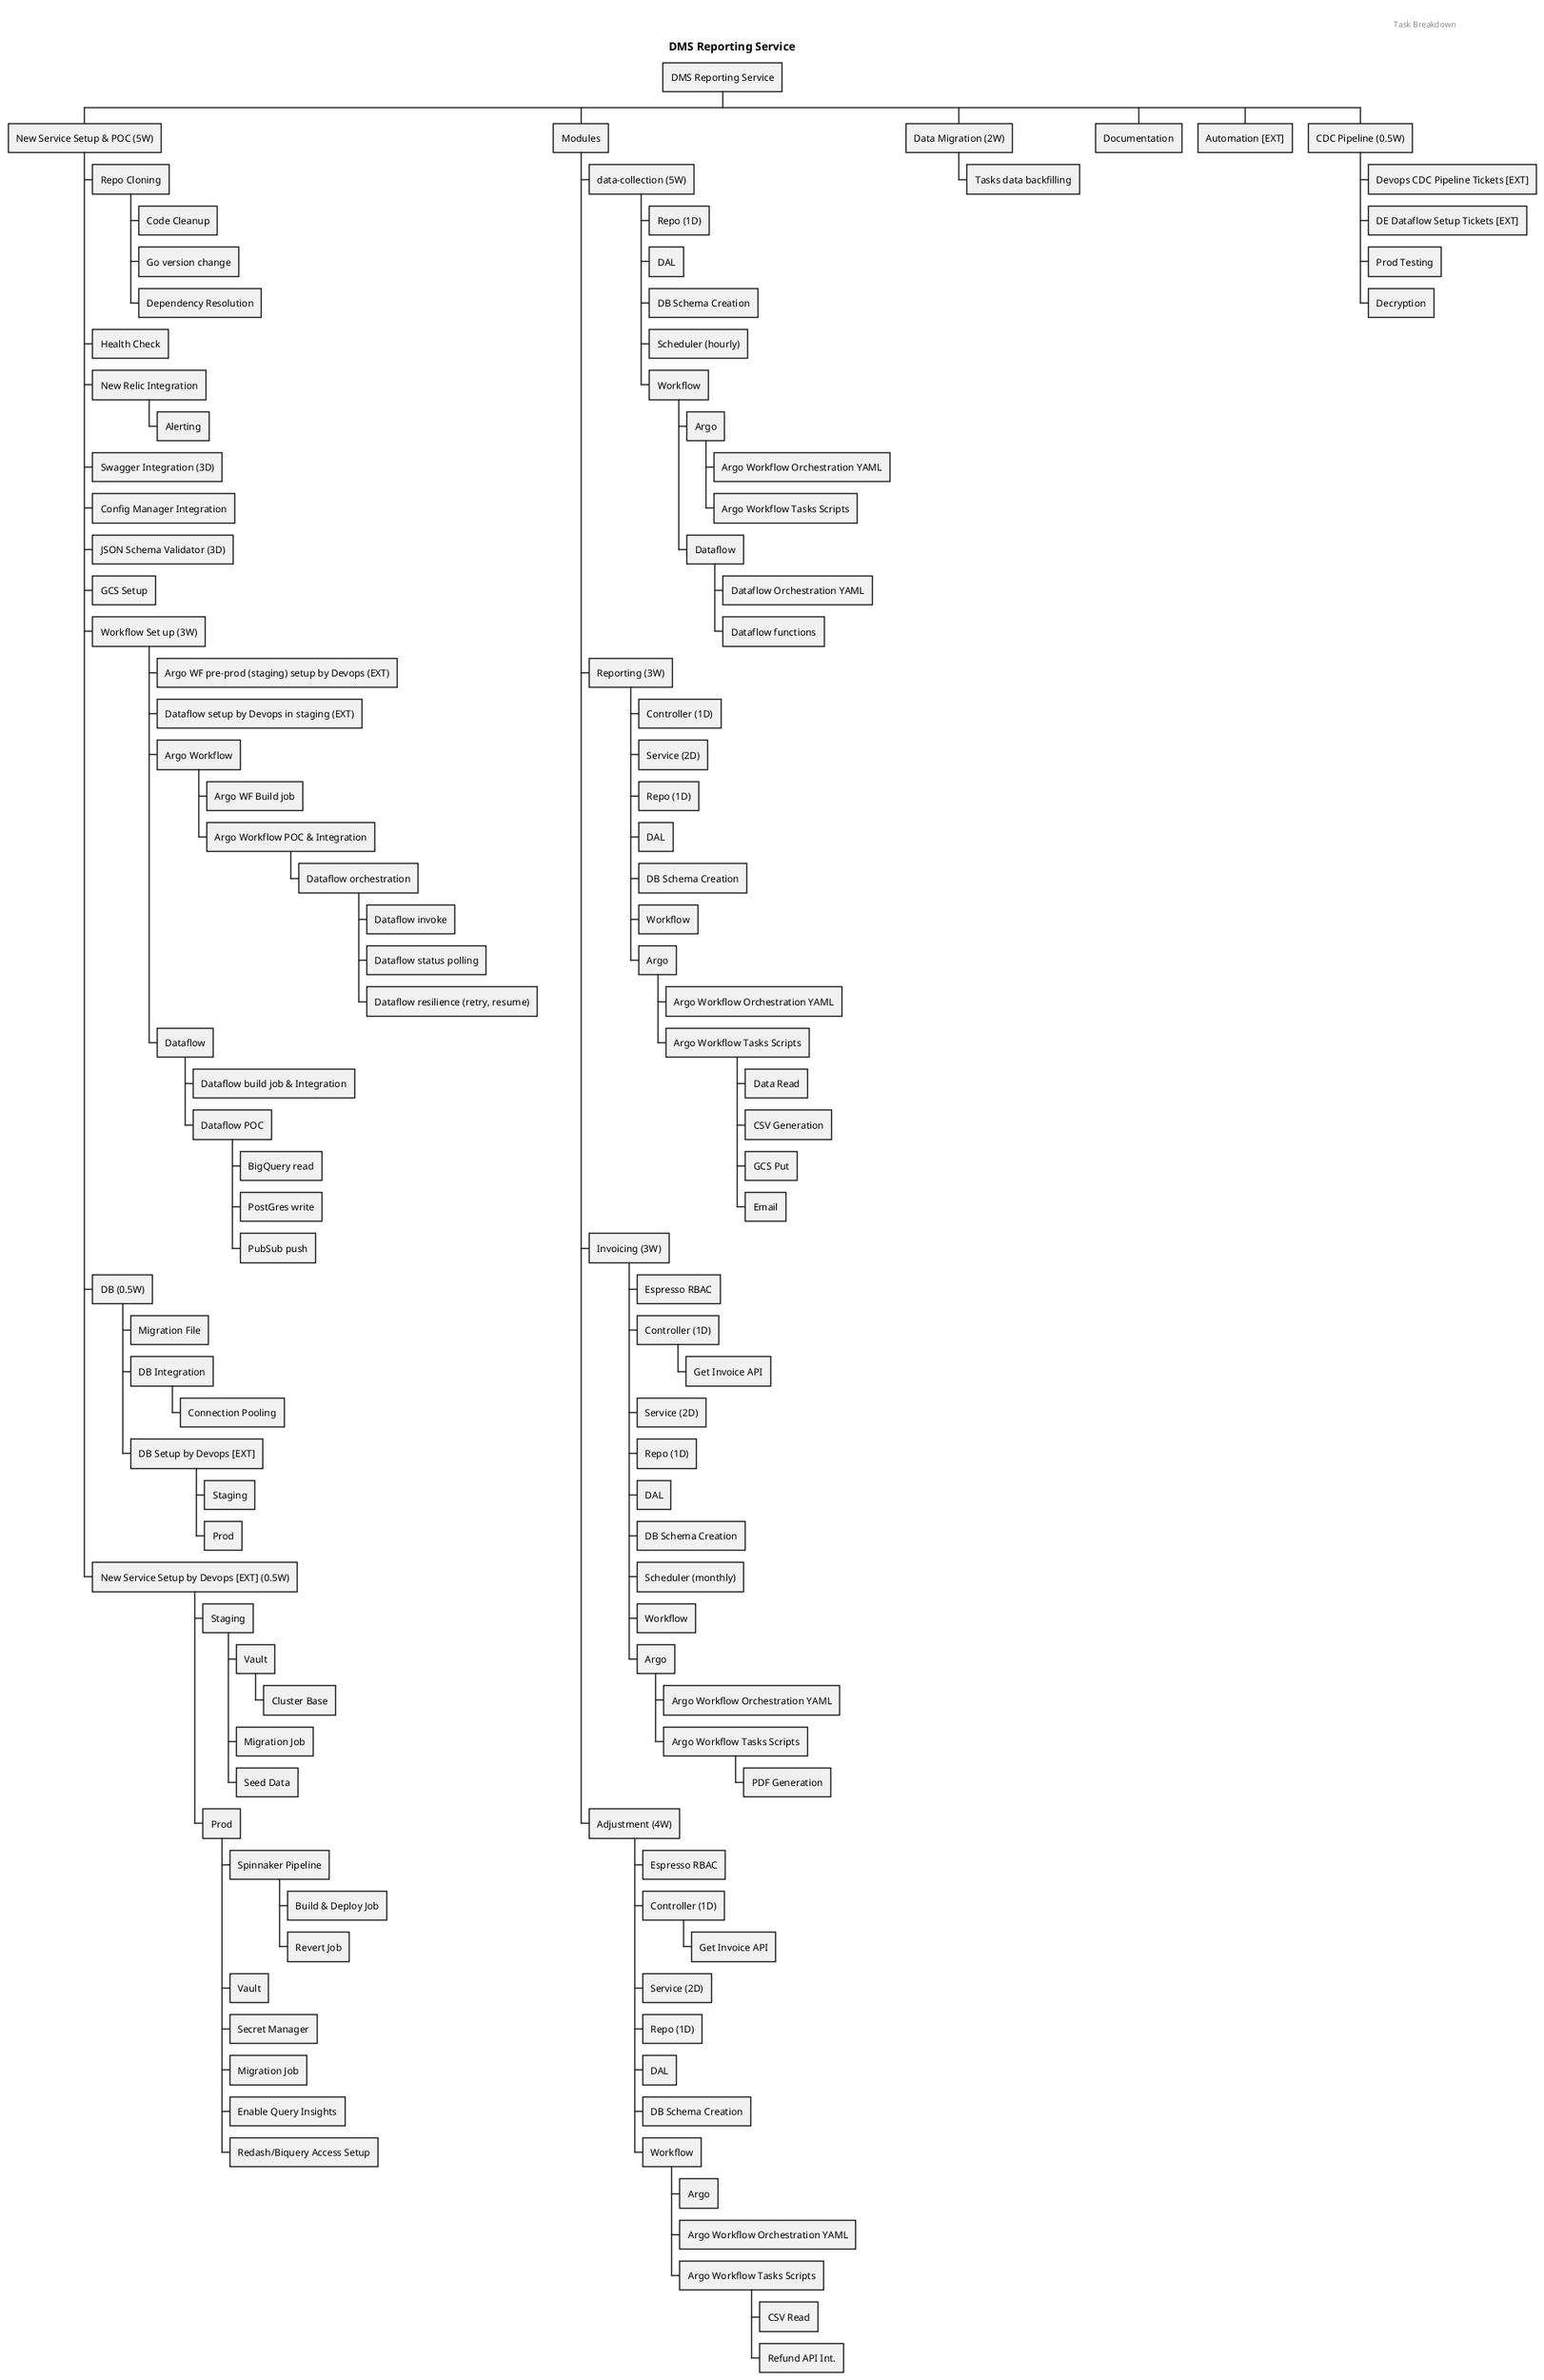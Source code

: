 @startwbs
'https://plantuml.com/mindmap-diagram

title DMS Reporting Service

* DMS Reporting Service
** New Service Setup & POC (5W)
*** Repo Cloning
**** Code Cleanup
**** Go version change
**** Dependency Resolution
*** Health Check
*** New Relic Integration
**** Alerting
*** Swagger Integration (3D)
*** Config Manager Integration
*** JSON Schema Validator (3D)
*** GCS Setup
*** Workflow Set up (3W)
**** Argo WF pre-prod (staging) setup by Devops (EXT)
**** Dataflow setup by Devops in staging (EXT)
**** Argo Workflow
***** Argo WF Build job
***** Argo Workflow POC & Integration
****** Dataflow orchestration
******* Dataflow invoke
******* Dataflow status polling
******* Dataflow resilience (retry, resume)
**** Dataflow
***** Dataflow build job & Integration
***** Dataflow POC
****** BigQuery read
****** PostGres write
****** PubSub push

*** DB (0.5W)
**** Migration File
**** DB Integration
***** Connection Pooling
**** DB Setup by Devops [EXT]
***** Staging
***** Prod

*** New Service Setup by Devops [EXT] (0.5W)
**** Staging
***** Vault
****** Cluster Base
***** Migration Job
***** Seed Data
**** Prod
***** Spinnaker Pipeline
****** Build & Deploy Job
****** Revert Job
***** Vault
***** Secret Manager
***** Migration Job
***** Enable Query Insights
***** Redash/Biquery Access Setup

** Modules

*** data-collection (5W)
**** Repo (1D)
**** DAL
**** DB Schema Creation
**** Scheduler (hourly)
**** Workflow
***** Argo
****** Argo Workflow Orchestration YAML
****** Argo Workflow Tasks Scripts
***** Dataflow
****** Dataflow Orchestration YAML
****** Dataflow functions

*** Reporting (3W)
**** Controller (1D)
**** Service (2D)
**** Repo (1D)
**** DAL
**** DB Schema Creation
**** Workflow
**** Argo
***** Argo Workflow Orchestration YAML
***** Argo Workflow Tasks Scripts
****** Data Read
****** CSV Generation
****** GCS Put
****** Email

*** Invoicing (3W)
**** Espresso RBAC
**** Controller (1D)
***** Get Invoice API
**** Service (2D)
**** Repo (1D)
**** DAL
**** DB Schema Creation
**** Scheduler (monthly)
**** Workflow
**** Argo
***** Argo Workflow Orchestration YAML
***** Argo Workflow Tasks Scripts
****** PDF Generation

*** Adjustment (4W)
**** Espresso RBAC
**** Controller (1D)
***** Get Invoice API
**** Service (2D)
**** Repo (1D)
**** DAL
**** DB Schema Creation
**** Workflow
***** Argo
***** Argo Workflow Orchestration YAML
***** Argo Workflow Tasks Scripts
****** CSV Read
****** Refund API Int.

** Data Migration (2W)
*** Tasks data backfilling

** Documentation
** Automation [EXT]
** CDC Pipeline (0.5W)
*** Devops CDC Pipeline Tickets [EXT]
*** DE Dataflow Setup Tickets [EXT]
*** Prod Testing
*** Decryption

header

Task Breakdown
endheader

@endwbs